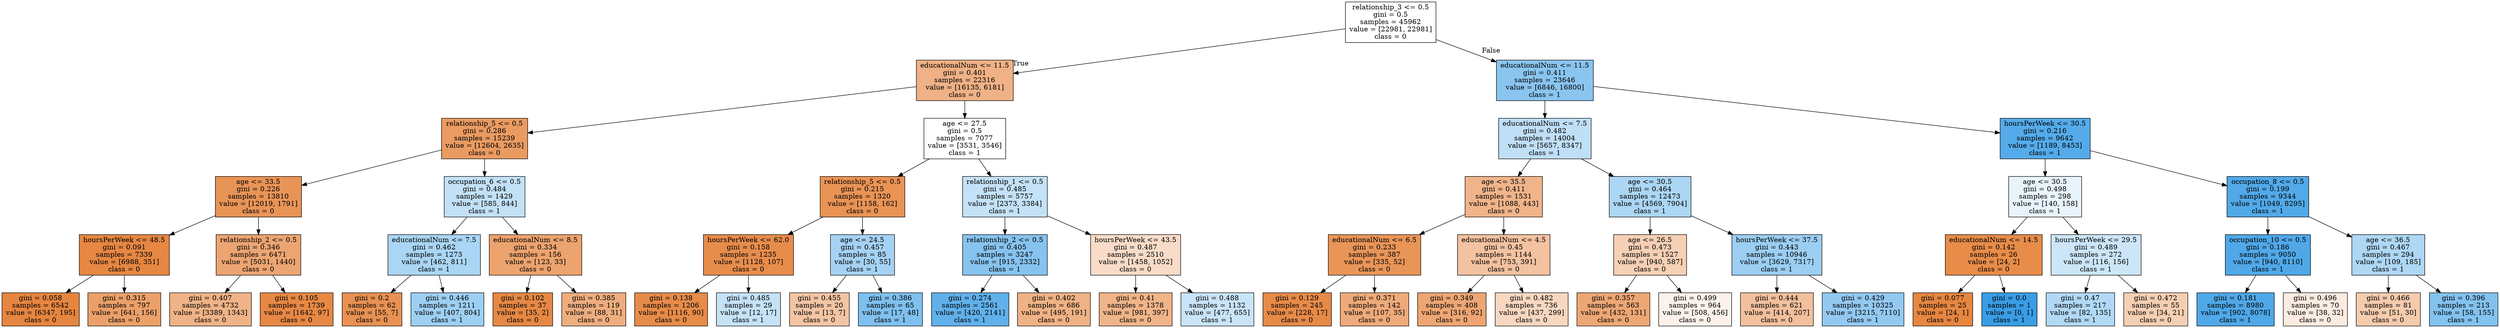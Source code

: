 digraph Tree {
node [shape=box, style="filled", color="black"] ;
0 [label="relationship_3 <= 0.5\ngini = 0.5\nsamples = 45962\nvalue = [22981, 22981]\nclass = 0", fillcolor="#ffffff"] ;
1 [label="educationalNum <= 11.5\ngini = 0.401\nsamples = 22316\nvalue = [16135, 6181]\nclass = 0", fillcolor="#efb185"] ;
0 -> 1 [labeldistance=2.5, labelangle=45, headlabel="True"] ;
2 [label="relationship_5 <= 0.5\ngini = 0.286\nsamples = 15239\nvalue = [12604, 2635]\nclass = 0", fillcolor="#ea9b62"] ;
1 -> 2 ;
3 [label="age <= 33.5\ngini = 0.226\nsamples = 13810\nvalue = [12019, 1791]\nclass = 0", fillcolor="#e99457"] ;
2 -> 3 ;
4 [label="hoursPerWeek <= 48.5\ngini = 0.091\nsamples = 7339\nvalue = [6988, 351]\nclass = 0", fillcolor="#e68743"] ;
3 -> 4 ;
5 [label="gini = 0.058\nsamples = 6542\nvalue = [6347, 195]\nclass = 0", fillcolor="#e6853f"] ;
4 -> 5 ;
6 [label="gini = 0.315\nsamples = 797\nvalue = [641, 156]\nclass = 0", fillcolor="#eba069"] ;
4 -> 6 ;
7 [label="relationship_2 <= 0.5\ngini = 0.346\nsamples = 6471\nvalue = [5031, 1440]\nclass = 0", fillcolor="#eca572"] ;
3 -> 7 ;
8 [label="gini = 0.407\nsamples = 4732\nvalue = [3389, 1343]\nclass = 0", fillcolor="#efb387"] ;
7 -> 8 ;
9 [label="gini = 0.105\nsamples = 1739\nvalue = [1642, 97]\nclass = 0", fillcolor="#e78845"] ;
7 -> 9 ;
10 [label="occupation_6 <= 0.5\ngini = 0.484\nsamples = 1429\nvalue = [585, 844]\nclass = 1", fillcolor="#c2e1f7"] ;
2 -> 10 ;
11 [label="educationalNum <= 7.5\ngini = 0.462\nsamples = 1273\nvalue = [462, 811]\nclass = 1", fillcolor="#aad5f4"] ;
10 -> 11 ;
12 [label="gini = 0.2\nsamples = 62\nvalue = [55, 7]\nclass = 0", fillcolor="#e89152"] ;
11 -> 12 ;
13 [label="gini = 0.446\nsamples = 1211\nvalue = [407, 804]\nclass = 1", fillcolor="#9dcff2"] ;
11 -> 13 ;
14 [label="educationalNum <= 8.5\ngini = 0.334\nsamples = 156\nvalue = [123, 33]\nclass = 0", fillcolor="#eca36e"] ;
10 -> 14 ;
15 [label="gini = 0.102\nsamples = 37\nvalue = [35, 2]\nclass = 0", fillcolor="#e68844"] ;
14 -> 15 ;
16 [label="gini = 0.385\nsamples = 119\nvalue = [88, 31]\nclass = 0", fillcolor="#eead7f"] ;
14 -> 16 ;
17 [label="age <= 27.5\ngini = 0.5\nsamples = 7077\nvalue = [3531, 3546]\nclass = 1", fillcolor="#feffff"] ;
1 -> 17 ;
18 [label="relationship_5 <= 0.5\ngini = 0.215\nsamples = 1320\nvalue = [1158, 162]\nclass = 0", fillcolor="#e99355"] ;
17 -> 18 ;
19 [label="hoursPerWeek <= 62.0\ngini = 0.158\nsamples = 1235\nvalue = [1128, 107]\nclass = 0", fillcolor="#e78d4c"] ;
18 -> 19 ;
20 [label="gini = 0.138\nsamples = 1206\nvalue = [1116, 90]\nclass = 0", fillcolor="#e78b49"] ;
19 -> 20 ;
21 [label="gini = 0.485\nsamples = 29\nvalue = [12, 17]\nclass = 1", fillcolor="#c5e2f7"] ;
19 -> 21 ;
22 [label="age <= 24.5\ngini = 0.457\nsamples = 85\nvalue = [30, 55]\nclass = 1", fillcolor="#a5d2f3"] ;
18 -> 22 ;
23 [label="gini = 0.455\nsamples = 20\nvalue = [13, 7]\nclass = 0", fillcolor="#f3c5a4"] ;
22 -> 23 ;
24 [label="gini = 0.386\nsamples = 65\nvalue = [17, 48]\nclass = 1", fillcolor="#7fc0ee"] ;
22 -> 24 ;
25 [label="relationship_1 <= 0.5\ngini = 0.485\nsamples = 5757\nvalue = [2373, 3384]\nclass = 1", fillcolor="#c4e2f7"] ;
17 -> 25 ;
26 [label="relationship_2 <= 0.5\ngini = 0.405\nsamples = 3247\nvalue = [915, 2332]\nclass = 1", fillcolor="#87c3ef"] ;
25 -> 26 ;
27 [label="gini = 0.274\nsamples = 2561\nvalue = [420, 2141]\nclass = 1", fillcolor="#60b0ea"] ;
26 -> 27 ;
28 [label="gini = 0.402\nsamples = 686\nvalue = [495, 191]\nclass = 0", fillcolor="#efb285"] ;
26 -> 28 ;
29 [label="hoursPerWeek <= 43.5\ngini = 0.487\nsamples = 2510\nvalue = [1458, 1052]\nclass = 0", fillcolor="#f8dcc8"] ;
25 -> 29 ;
30 [label="gini = 0.41\nsamples = 1378\nvalue = [981, 397]\nclass = 0", fillcolor="#f0b489"] ;
29 -> 30 ;
31 [label="gini = 0.488\nsamples = 1132\nvalue = [477, 655]\nclass = 1", fillcolor="#c9e4f8"] ;
29 -> 31 ;
32 [label="educationalNum <= 11.5\ngini = 0.411\nsamples = 23646\nvalue = [6846, 16800]\nclass = 1", fillcolor="#8ac5f0"] ;
0 -> 32 [labeldistance=2.5, labelangle=-45, headlabel="False"] ;
33 [label="educationalNum <= 7.5\ngini = 0.482\nsamples = 14004\nvalue = [5657, 8347]\nclass = 1", fillcolor="#bfdff7"] ;
32 -> 33 ;
34 [label="age <= 35.5\ngini = 0.411\nsamples = 1531\nvalue = [1088, 443]\nclass = 0", fillcolor="#f0b48a"] ;
33 -> 34 ;
35 [label="educationalNum <= 6.5\ngini = 0.233\nsamples = 387\nvalue = [335, 52]\nclass = 0", fillcolor="#e99558"] ;
34 -> 35 ;
36 [label="gini = 0.129\nsamples = 245\nvalue = [228, 17]\nclass = 0", fillcolor="#e78a48"] ;
35 -> 36 ;
37 [label="gini = 0.371\nsamples = 142\nvalue = [107, 35]\nclass = 0", fillcolor="#eeaa7a"] ;
35 -> 37 ;
38 [label="educationalNum <= 4.5\ngini = 0.45\nsamples = 1144\nvalue = [753, 391]\nclass = 0", fillcolor="#f3c2a0"] ;
34 -> 38 ;
39 [label="gini = 0.349\nsamples = 408\nvalue = [316, 92]\nclass = 0", fillcolor="#eda673"] ;
38 -> 39 ;
40 [label="gini = 0.482\nsamples = 736\nvalue = [437, 299]\nclass = 0", fillcolor="#f7d7c0"] ;
38 -> 40 ;
41 [label="age <= 30.5\ngini = 0.464\nsamples = 12473\nvalue = [4569, 7904]\nclass = 1", fillcolor="#abd6f4"] ;
33 -> 41 ;
42 [label="age <= 26.5\ngini = 0.473\nsamples = 1527\nvalue = [940, 587]\nclass = 0", fillcolor="#f5d0b5"] ;
41 -> 42 ;
43 [label="gini = 0.357\nsamples = 563\nvalue = [432, 131]\nclass = 0", fillcolor="#eda775"] ;
42 -> 43 ;
44 [label="gini = 0.499\nsamples = 964\nvalue = [508, 456]\nclass = 0", fillcolor="#fcf2eb"] ;
42 -> 44 ;
45 [label="hoursPerWeek <= 37.5\ngini = 0.443\nsamples = 10946\nvalue = [3629, 7317]\nclass = 1", fillcolor="#9bcef2"] ;
41 -> 45 ;
46 [label="gini = 0.444\nsamples = 621\nvalue = [414, 207]\nclass = 0", fillcolor="#f2c09c"] ;
45 -> 46 ;
47 [label="gini = 0.429\nsamples = 10325\nvalue = [3215, 7110]\nclass = 1", fillcolor="#93c9f1"] ;
45 -> 47 ;
48 [label="hoursPerWeek <= 30.5\ngini = 0.216\nsamples = 9642\nvalue = [1189, 8453]\nclass = 1", fillcolor="#55abe9"] ;
32 -> 48 ;
49 [label="age <= 30.5\ngini = 0.498\nsamples = 298\nvalue = [140, 158]\nclass = 1", fillcolor="#e8f4fc"] ;
48 -> 49 ;
50 [label="educationalNum <= 14.5\ngini = 0.142\nsamples = 26\nvalue = [24, 2]\nclass = 0", fillcolor="#e78c49"] ;
49 -> 50 ;
51 [label="gini = 0.077\nsamples = 25\nvalue = [24, 1]\nclass = 0", fillcolor="#e68641"] ;
50 -> 51 ;
52 [label="gini = 0.0\nsamples = 1\nvalue = [0, 1]\nclass = 1", fillcolor="#399de5"] ;
50 -> 52 ;
53 [label="hoursPerWeek <= 29.5\ngini = 0.489\nsamples = 272\nvalue = [116, 156]\nclass = 1", fillcolor="#cce6f8"] ;
49 -> 53 ;
54 [label="gini = 0.47\nsamples = 217\nvalue = [82, 135]\nclass = 1", fillcolor="#b1d9f5"] ;
53 -> 54 ;
55 [label="gini = 0.472\nsamples = 55\nvalue = [34, 21]\nclass = 0", fillcolor="#f5cfb3"] ;
53 -> 55 ;
56 [label="occupation_8 <= 0.5\ngini = 0.199\nsamples = 9344\nvalue = [1049, 8295]\nclass = 1", fillcolor="#52a9e8"] ;
48 -> 56 ;
57 [label="occupation_10 <= 0.5\ngini = 0.186\nsamples = 9050\nvalue = [940, 8110]\nclass = 1", fillcolor="#50a8e8"] ;
56 -> 57 ;
58 [label="gini = 0.181\nsamples = 8980\nvalue = [902, 8078]\nclass = 1", fillcolor="#4fa8e8"] ;
57 -> 58 ;
59 [label="gini = 0.496\nsamples = 70\nvalue = [38, 32]\nclass = 0", fillcolor="#fbebe0"] ;
57 -> 59 ;
60 [label="age <= 36.5\ngini = 0.467\nsamples = 294\nvalue = [109, 185]\nclass = 1", fillcolor="#aed7f4"] ;
56 -> 60 ;
61 [label="gini = 0.466\nsamples = 81\nvalue = [51, 30]\nclass = 0", fillcolor="#f4cbad"] ;
60 -> 61 ;
62 [label="gini = 0.396\nsamples = 213\nvalue = [58, 155]\nclass = 1", fillcolor="#83c2ef"] ;
60 -> 62 ;
}